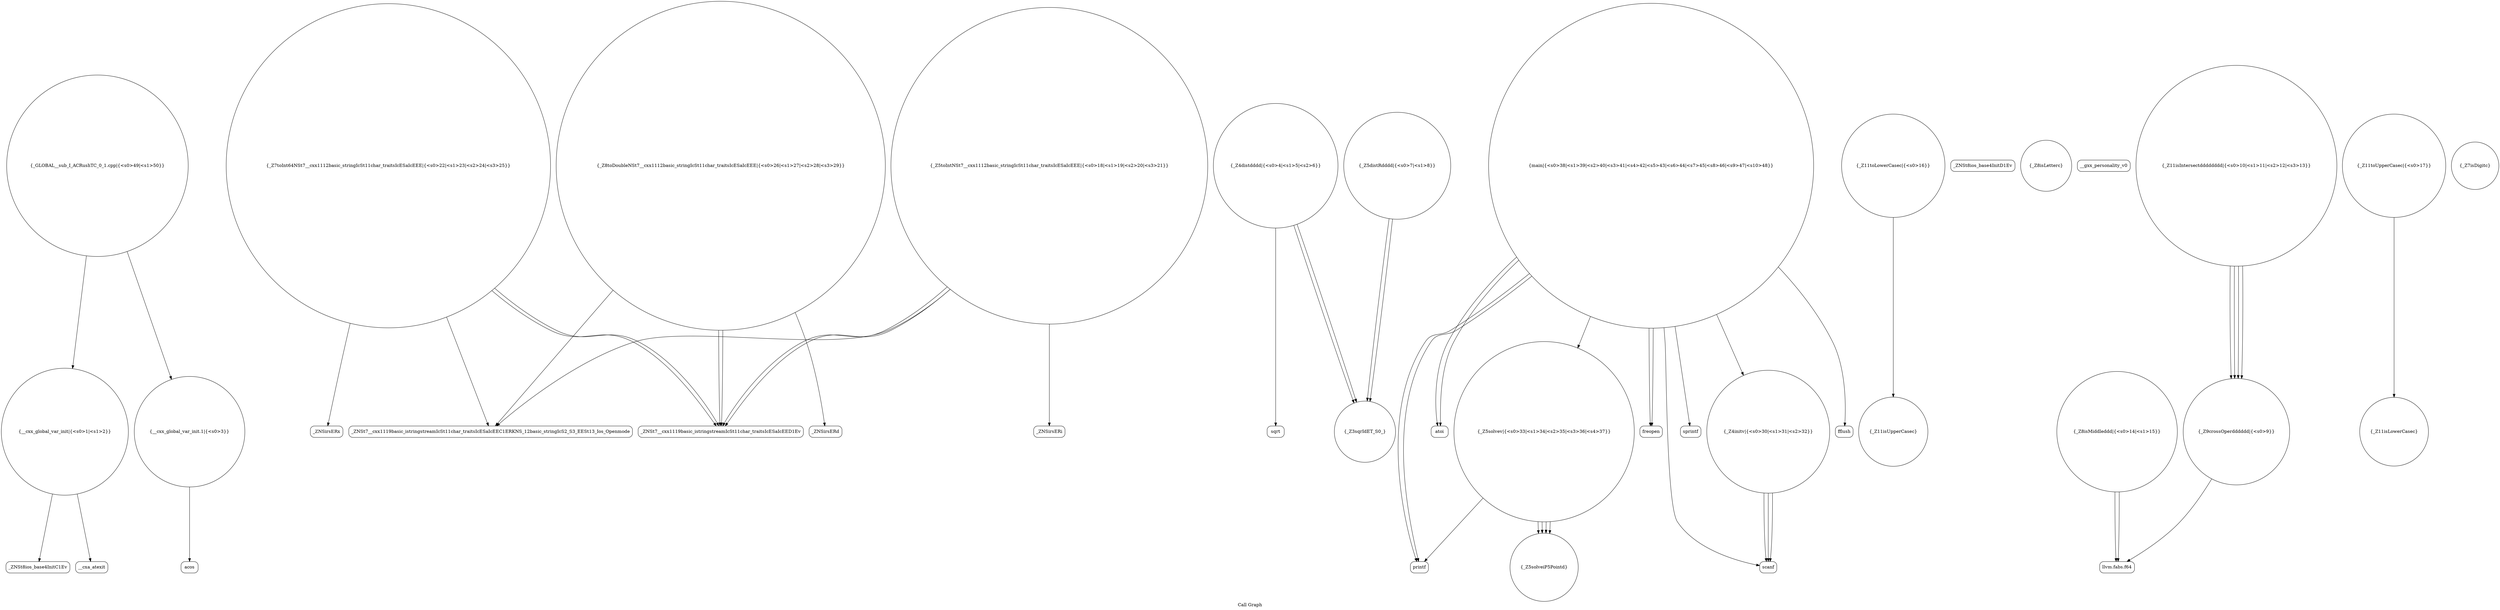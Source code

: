 digraph "Call Graph" {
	label="Call Graph";

	Node0x55797236fc90 [shape=record,shape=circle,label="{__cxx_global_var_init|{<s0>1|<s1>2}}"];
	Node0x55797236fc90:s0 -> Node0x55797236fd10[color=black];
	Node0x55797236fc90:s1 -> Node0x55797245a7b0[color=black];
	Node0x55797245b330 [shape=record,shape=Mrecord,label="{_ZNSirsERx}"];
	Node0x55797245a9b0 [shape=record,shape=Mrecord,label="{sqrt}"];
	Node0x55797245b6b0 [shape=record,shape=Mrecord,label="{printf}"];
	Node0x55797245ad30 [shape=record,shape=circle,label="{_Z11isUpperCasec}"];
	Node0x55797245b0b0 [shape=record,shape=Mrecord,label="{_ZNSt7__cxx1119basic_istringstreamIcSt11char_traitsIcESaIcEEC1ERKNS_12basic_stringIcS2_S3_EESt13_Ios_Openmode}"];
	Node0x55797245a730 [shape=record,shape=Mrecord,label="{_ZNSt8ios_base4InitD1Ev}"];
	Node0x55797245b430 [shape=record,shape=Mrecord,label="{_ZNSirsERd}"];
	Node0x55797245aab0 [shape=record,shape=circle,label="{_Z5distRdddd|{<s0>7|<s1>8}}"];
	Node0x55797245aab0:s0 -> Node0x55797245aa30[color=black];
	Node0x55797245aab0:s1 -> Node0x55797245aa30[color=black];
	Node0x55797245b7b0 [shape=record,shape=Mrecord,label="{atoi}"];
	Node0x55797245ae30 [shape=record,shape=circle,label="{_Z8isLetterc}"];
	Node0x55797245b1b0 [shape=record,shape=Mrecord,label="{__gxx_personality_v0}"];
	Node0x55797245a830 [shape=record,shape=circle,label="{__cxx_global_var_init.1|{<s0>3}}"];
	Node0x55797245a830:s0 -> Node0x55797245a8b0[color=black];
	Node0x55797245b530 [shape=record,shape=Mrecord,label="{scanf}"];
	Node0x55797245abb0 [shape=record,shape=Mrecord,label="{llvm.fabs.f64}"];
	Node0x55797245b8b0 [shape=record,shape=Mrecord,label="{freopen}"];
	Node0x55797245af30 [shape=record,shape=circle,label="{_Z11toLowerCasec|{<s0>16}}"];
	Node0x55797245af30:s0 -> Node0x55797245ad30[color=black];
	Node0x55797245b2b0 [shape=record,shape=circle,label="{_Z7toInt64NSt7__cxx1112basic_stringIcSt11char_traitsIcESaIcEEE|{<s0>22|<s1>23|<s2>24|<s3>25}}"];
	Node0x55797245b2b0:s0 -> Node0x55797245b0b0[color=black];
	Node0x55797245b2b0:s1 -> Node0x55797245b330[color=black];
	Node0x55797245b2b0:s2 -> Node0x55797245b230[color=black];
	Node0x55797245b2b0:s3 -> Node0x55797245b230[color=black];
	Node0x55797245a930 [shape=record,shape=circle,label="{_Z4distdddd|{<s0>4|<s1>5|<s2>6}}"];
	Node0x55797245a930:s0 -> Node0x55797245aa30[color=black];
	Node0x55797245a930:s1 -> Node0x55797245aa30[color=black];
	Node0x55797245a930:s2 -> Node0x55797245a9b0[color=black];
	Node0x55797245b630 [shape=record,shape=circle,label="{_Z5solvev|{<s0>33|<s1>34|<s2>35|<s3>36|<s4>37}}"];
	Node0x55797245b630:s0 -> Node0x55797245b5b0[color=black];
	Node0x55797245b630:s1 -> Node0x55797245b5b0[color=black];
	Node0x55797245b630:s2 -> Node0x55797245b5b0[color=black];
	Node0x55797245b630:s3 -> Node0x55797245b5b0[color=black];
	Node0x55797245b630:s4 -> Node0x55797245b6b0[color=black];
	Node0x55797245acb0 [shape=record,shape=circle,label="{_Z8isMiddleddd|{<s0>14|<s1>15}}"];
	Node0x55797245acb0:s0 -> Node0x55797245abb0[color=black];
	Node0x55797245acb0:s1 -> Node0x55797245abb0[color=black];
	Node0x55797245b9b0 [shape=record,shape=circle,label="{_GLOBAL__sub_I_ACRushTC_0_1.cpp|{<s0>49|<s1>50}}"];
	Node0x55797245b9b0:s0 -> Node0x55797236fc90[color=black];
	Node0x55797245b9b0:s1 -> Node0x55797245a830[color=black];
	Node0x55797245b030 [shape=record,shape=circle,label="{_Z5toIntNSt7__cxx1112basic_stringIcSt11char_traitsIcESaIcEEE|{<s0>18|<s1>19|<s2>20|<s3>21}}"];
	Node0x55797245b030:s0 -> Node0x55797245b0b0[color=black];
	Node0x55797245b030:s1 -> Node0x55797245b130[color=black];
	Node0x55797245b030:s2 -> Node0x55797245b230[color=black];
	Node0x55797245b030:s3 -> Node0x55797245b230[color=black];
	Node0x55797236fd10 [shape=record,shape=Mrecord,label="{_ZNSt8ios_base4InitC1Ev}"];
	Node0x55797245b3b0 [shape=record,shape=circle,label="{_Z8toDoubleNSt7__cxx1112basic_stringIcSt11char_traitsIcESaIcEEE|{<s0>26|<s1>27|<s2>28|<s3>29}}"];
	Node0x55797245b3b0:s0 -> Node0x55797245b0b0[color=black];
	Node0x55797245b3b0:s1 -> Node0x55797245b430[color=black];
	Node0x55797245b3b0:s2 -> Node0x55797245b230[color=black];
	Node0x55797245b3b0:s3 -> Node0x55797245b230[color=black];
	Node0x55797245aa30 [shape=record,shape=circle,label="{_Z3sqrIdET_S0_}"];
	Node0x55797245b730 [shape=record,shape=circle,label="{main|{<s0>38|<s1>39|<s2>40|<s3>41|<s4>42|<s5>43|<s6>44|<s7>45|<s8>46|<s9>47|<s10>48}}"];
	Node0x55797245b730:s0 -> Node0x55797245b7b0[color=black];
	Node0x55797245b730:s1 -> Node0x55797245b7b0[color=black];
	Node0x55797245b730:s2 -> Node0x55797245b6b0[color=black];
	Node0x55797245b730:s3 -> Node0x55797245b830[color=black];
	Node0x55797245b730:s4 -> Node0x55797245b8b0[color=black];
	Node0x55797245b730:s5 -> Node0x55797245b8b0[color=black];
	Node0x55797245b730:s6 -> Node0x55797245b530[color=black];
	Node0x55797245b730:s7 -> Node0x55797245b4b0[color=black];
	Node0x55797245b730:s8 -> Node0x55797245b6b0[color=black];
	Node0x55797245b730:s9 -> Node0x55797245b630[color=black];
	Node0x55797245b730:s10 -> Node0x55797245b930[color=black];
	Node0x55797245adb0 [shape=record,shape=circle,label="{_Z11isLowerCasec}"];
	Node0x55797245b130 [shape=record,shape=Mrecord,label="{_ZNSirsERi}"];
	Node0x55797245a7b0 [shape=record,shape=Mrecord,label="{__cxa_atexit}"];
	Node0x55797245b4b0 [shape=record,shape=circle,label="{_Z4initv|{<s0>30|<s1>31|<s2>32}}"];
	Node0x55797245b4b0:s0 -> Node0x55797245b530[color=black];
	Node0x55797245b4b0:s1 -> Node0x55797245b530[color=black];
	Node0x55797245b4b0:s2 -> Node0x55797245b530[color=black];
	Node0x55797245ab30 [shape=record,shape=circle,label="{_Z9crossOperdddddd|{<s0>9}}"];
	Node0x55797245ab30:s0 -> Node0x55797245abb0[color=black];
	Node0x55797245b830 [shape=record,shape=Mrecord,label="{sprintf}"];
	Node0x55797245aeb0 [shape=record,shape=circle,label="{_Z7isDigitc}"];
	Node0x55797245b230 [shape=record,shape=Mrecord,label="{_ZNSt7__cxx1119basic_istringstreamIcSt11char_traitsIcESaIcEED1Ev}"];
	Node0x55797245a8b0 [shape=record,shape=Mrecord,label="{acos}"];
	Node0x55797245b5b0 [shape=record,shape=circle,label="{_Z5solveiP5Pointd}"];
	Node0x55797245ac30 [shape=record,shape=circle,label="{_Z11isIntersectdddddddd|{<s0>10|<s1>11|<s2>12|<s3>13}}"];
	Node0x55797245ac30:s0 -> Node0x55797245ab30[color=black];
	Node0x55797245ac30:s1 -> Node0x55797245ab30[color=black];
	Node0x55797245ac30:s2 -> Node0x55797245ab30[color=black];
	Node0x55797245ac30:s3 -> Node0x55797245ab30[color=black];
	Node0x55797245b930 [shape=record,shape=Mrecord,label="{fflush}"];
	Node0x55797245afb0 [shape=record,shape=circle,label="{_Z11toUpperCasec|{<s0>17}}"];
	Node0x55797245afb0:s0 -> Node0x55797245adb0[color=black];
}
